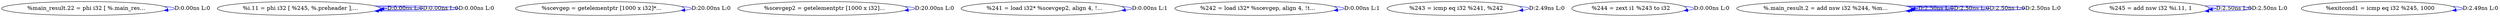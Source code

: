 digraph {
Node0x40bf870[label="  %main_result.22 = phi i32 [ %.main_res..."];
Node0x40bf870 -> Node0x40bf870[label="D:0.00ns L:0",color=blue];
Node0x40bf950[label="  %i.11 = phi i32 [ %245, %.preheader ],..."];
Node0x40bf950 -> Node0x40bf950[label="D:0.00ns L:0",color=blue];
Node0x40bf950 -> Node0x40bf950[label="D:0.00ns L:0",color=blue];
Node0x40bf950 -> Node0x40bf950[label="D:0.00ns L:0",color=blue];
Node0x40bfa30[label="  %scevgep = getelementptr [1000 x i32]*..."];
Node0x40bfa30 -> Node0x40bfa30[label="D:20.00ns L:0",color=blue];
Node0x40bfb50[label="  %scevgep2 = getelementptr [1000 x i32]..."];
Node0x40bfb50 -> Node0x40bfb50[label="D:20.00ns L:0",color=blue];
Node0x40bfc30[label="  %241 = load i32* %scevgep2, align 4, !..."];
Node0x40bfc30 -> Node0x40bfc30[label="D:0.00ns L:1",color=blue];
Node0x40bfd10[label="  %242 = load i32* %scevgep, align 4, !t..."];
Node0x40bfd10 -> Node0x40bfd10[label="D:0.00ns L:1",color=blue];
Node0x40bfdf0[label="  %243 = icmp eq i32 %241, %242"];
Node0x40bfdf0 -> Node0x40bfdf0[label="D:2.49ns L:0",color=blue];
Node0x40bff10[label="  %244 = zext i1 %243 to i32"];
Node0x40bff10 -> Node0x40bff10[label="D:0.00ns L:0",color=blue];
Node0x40bfff0[label="  %.main_result.2 = add nsw i32 %244, %m..."];
Node0x40bfff0 -> Node0x40bfff0[label="D:2.50ns L:0",color=blue];
Node0x40bfff0 -> Node0x40bfff0[label="D:2.50ns L:0",color=blue];
Node0x40bfff0 -> Node0x40bfff0[label="D:2.50ns L:0",color=blue];
Node0x40bfff0 -> Node0x40bfff0[label="D:2.50ns L:0",color=blue];
Node0x40c00d0[label="  %245 = add nsw i32 %i.11, 1"];
Node0x40c00d0 -> Node0x40c00d0[label="D:2.50ns L:0",color=blue];
Node0x40c00d0 -> Node0x40c00d0[label="D:2.50ns L:0",color=blue];
Node0x40c01b0[label="  %exitcond1 = icmp eq i32 %245, 1000"];
Node0x40c01b0 -> Node0x40c01b0[label="D:2.49ns L:0",color=blue];
}
